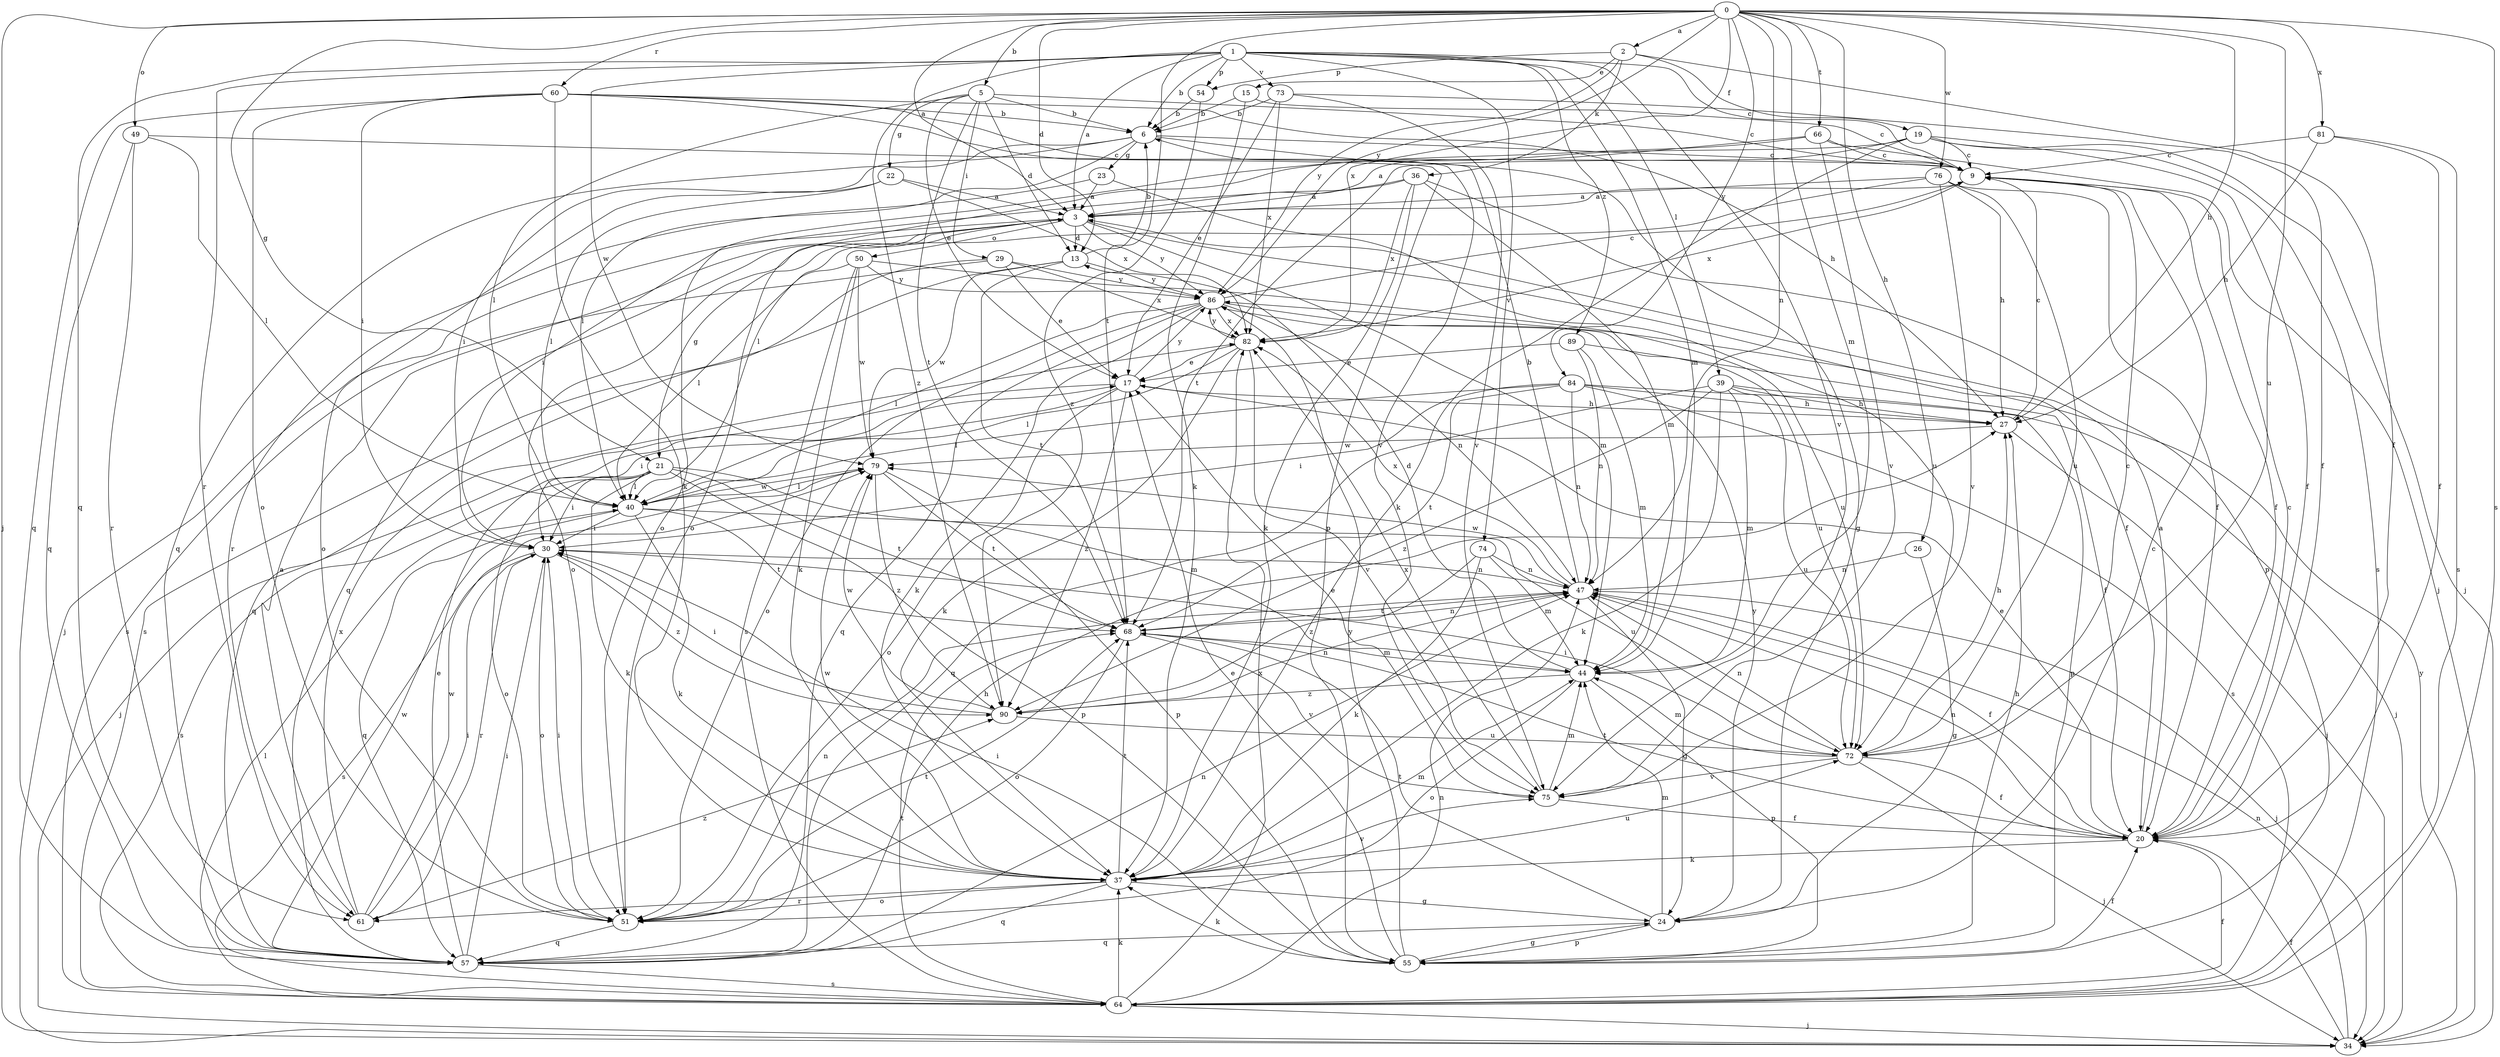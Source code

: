 strict digraph  {
0;
1;
2;
3;
5;
6;
9;
13;
15;
17;
19;
20;
21;
22;
23;
24;
26;
27;
29;
30;
34;
36;
37;
39;
40;
44;
47;
49;
50;
51;
54;
55;
57;
60;
61;
64;
66;
68;
72;
73;
74;
75;
76;
79;
81;
82;
84;
86;
89;
90;
0 -> 2  [label=a];
0 -> 3  [label=a];
0 -> 5  [label=b];
0 -> 13  [label=d];
0 -> 21  [label=g];
0 -> 26  [label=h];
0 -> 27  [label=h];
0 -> 34  [label=j];
0 -> 44  [label=m];
0 -> 47  [label=n];
0 -> 49  [label=o];
0 -> 60  [label=r];
0 -> 64  [label=s];
0 -> 66  [label=t];
0 -> 68  [label=t];
0 -> 72  [label=u];
0 -> 76  [label=w];
0 -> 81  [label=x];
0 -> 82  [label=x];
0 -> 84  [label=y];
0 -> 86  [label=y];
1 -> 3  [label=a];
1 -> 6  [label=b];
1 -> 9  [label=c];
1 -> 39  [label=l];
1 -> 44  [label=m];
1 -> 54  [label=p];
1 -> 57  [label=q];
1 -> 61  [label=r];
1 -> 73  [label=v];
1 -> 74  [label=v];
1 -> 75  [label=v];
1 -> 79  [label=w];
1 -> 89  [label=z];
1 -> 90  [label=z];
2 -> 15  [label=e];
2 -> 19  [label=f];
2 -> 20  [label=f];
2 -> 36  [label=k];
2 -> 54  [label=p];
2 -> 86  [label=y];
3 -> 13  [label=d];
3 -> 20  [label=f];
3 -> 21  [label=g];
3 -> 34  [label=j];
3 -> 44  [label=m];
3 -> 50  [label=o];
3 -> 51  [label=o];
3 -> 57  [label=q];
3 -> 86  [label=y];
5 -> 6  [label=b];
5 -> 9  [label=c];
5 -> 13  [label=d];
5 -> 17  [label=e];
5 -> 22  [label=g];
5 -> 29  [label=i];
5 -> 40  [label=l];
5 -> 68  [label=t];
6 -> 9  [label=c];
6 -> 23  [label=g];
6 -> 24  [label=g];
6 -> 30  [label=i];
6 -> 40  [label=l];
6 -> 57  [label=q];
9 -> 3  [label=a];
9 -> 20  [label=f];
9 -> 82  [label=x];
13 -> 6  [label=b];
13 -> 64  [label=s];
13 -> 68  [label=t];
13 -> 79  [label=w];
13 -> 86  [label=y];
15 -> 6  [label=b];
15 -> 9  [label=c];
15 -> 37  [label=k];
17 -> 27  [label=h];
17 -> 30  [label=i];
17 -> 34  [label=j];
17 -> 51  [label=o];
17 -> 86  [label=y];
17 -> 90  [label=z];
19 -> 9  [label=c];
19 -> 20  [label=f];
19 -> 34  [label=j];
19 -> 37  [label=k];
19 -> 51  [label=o];
19 -> 64  [label=s];
19 -> 68  [label=t];
20 -> 3  [label=a];
20 -> 9  [label=c];
20 -> 17  [label=e];
20 -> 37  [label=k];
20 -> 47  [label=n];
20 -> 68  [label=t];
21 -> 30  [label=i];
21 -> 37  [label=k];
21 -> 40  [label=l];
21 -> 44  [label=m];
21 -> 51  [label=o];
21 -> 55  [label=p];
21 -> 64  [label=s];
21 -> 68  [label=t];
22 -> 3  [label=a];
22 -> 40  [label=l];
22 -> 51  [label=o];
22 -> 82  [label=x];
23 -> 3  [label=a];
23 -> 61  [label=r];
23 -> 72  [label=u];
24 -> 9  [label=c];
24 -> 44  [label=m];
24 -> 55  [label=p];
24 -> 57  [label=q];
24 -> 68  [label=t];
24 -> 86  [label=y];
26 -> 24  [label=g];
26 -> 47  [label=n];
27 -> 9  [label=c];
27 -> 34  [label=j];
27 -> 79  [label=w];
29 -> 17  [label=e];
29 -> 57  [label=q];
29 -> 64  [label=s];
29 -> 82  [label=x];
29 -> 86  [label=y];
30 -> 47  [label=n];
30 -> 51  [label=o];
30 -> 61  [label=r];
30 -> 64  [label=s];
30 -> 90  [label=z];
34 -> 20  [label=f];
34 -> 47  [label=n];
34 -> 86  [label=y];
36 -> 3  [label=a];
36 -> 30  [label=i];
36 -> 37  [label=k];
36 -> 44  [label=m];
36 -> 55  [label=p];
36 -> 82  [label=x];
37 -> 24  [label=g];
37 -> 44  [label=m];
37 -> 51  [label=o];
37 -> 57  [label=q];
37 -> 61  [label=r];
37 -> 68  [label=t];
37 -> 72  [label=u];
37 -> 75  [label=v];
37 -> 79  [label=w];
39 -> 27  [label=h];
39 -> 37  [label=k];
39 -> 44  [label=m];
39 -> 55  [label=p];
39 -> 57  [label=q];
39 -> 72  [label=u];
39 -> 90  [label=z];
40 -> 30  [label=i];
40 -> 37  [label=k];
40 -> 57  [label=q];
40 -> 68  [label=t];
40 -> 72  [label=u];
40 -> 79  [label=w];
44 -> 13  [label=d];
44 -> 51  [label=o];
44 -> 55  [label=p];
44 -> 90  [label=z];
47 -> 6  [label=b];
47 -> 20  [label=f];
47 -> 24  [label=g];
47 -> 34  [label=j];
47 -> 68  [label=t];
47 -> 79  [label=w];
47 -> 82  [label=x];
49 -> 9  [label=c];
49 -> 40  [label=l];
49 -> 57  [label=q];
49 -> 61  [label=r];
50 -> 37  [label=k];
50 -> 40  [label=l];
50 -> 64  [label=s];
50 -> 72  [label=u];
50 -> 79  [label=w];
50 -> 86  [label=y];
51 -> 30  [label=i];
51 -> 47  [label=n];
51 -> 57  [label=q];
51 -> 68  [label=t];
54 -> 6  [label=b];
54 -> 90  [label=z];
55 -> 17  [label=e];
55 -> 20  [label=f];
55 -> 24  [label=g];
55 -> 27  [label=h];
55 -> 30  [label=i];
55 -> 37  [label=k];
55 -> 86  [label=y];
57 -> 17  [label=e];
57 -> 27  [label=h];
57 -> 30  [label=i];
57 -> 47  [label=n];
57 -> 64  [label=s];
57 -> 79  [label=w];
60 -> 6  [label=b];
60 -> 27  [label=h];
60 -> 30  [label=i];
60 -> 37  [label=k];
60 -> 51  [label=o];
60 -> 55  [label=p];
60 -> 57  [label=q];
60 -> 75  [label=v];
61 -> 3  [label=a];
61 -> 30  [label=i];
61 -> 79  [label=w];
61 -> 82  [label=x];
61 -> 90  [label=z];
64 -> 20  [label=f];
64 -> 34  [label=j];
64 -> 37  [label=k];
64 -> 40  [label=l];
64 -> 47  [label=n];
64 -> 68  [label=t];
64 -> 82  [label=x];
66 -> 3  [label=a];
66 -> 9  [label=c];
66 -> 34  [label=j];
66 -> 51  [label=o];
66 -> 75  [label=v];
68 -> 44  [label=m];
68 -> 47  [label=n];
68 -> 51  [label=o];
68 -> 75  [label=v];
72 -> 9  [label=c];
72 -> 20  [label=f];
72 -> 27  [label=h];
72 -> 30  [label=i];
72 -> 34  [label=j];
72 -> 44  [label=m];
72 -> 47  [label=n];
72 -> 75  [label=v];
73 -> 6  [label=b];
73 -> 17  [label=e];
73 -> 20  [label=f];
73 -> 75  [label=v];
73 -> 82  [label=x];
74 -> 37  [label=k];
74 -> 44  [label=m];
74 -> 47  [label=n];
74 -> 90  [label=z];
75 -> 17  [label=e];
75 -> 20  [label=f];
75 -> 44  [label=m];
75 -> 82  [label=x];
76 -> 3  [label=a];
76 -> 20  [label=f];
76 -> 27  [label=h];
76 -> 40  [label=l];
76 -> 72  [label=u];
76 -> 75  [label=v];
79 -> 40  [label=l];
79 -> 55  [label=p];
79 -> 68  [label=t];
79 -> 90  [label=z];
81 -> 9  [label=c];
81 -> 20  [label=f];
81 -> 27  [label=h];
81 -> 64  [label=s];
82 -> 17  [label=e];
82 -> 37  [label=k];
82 -> 40  [label=l];
82 -> 75  [label=v];
82 -> 86  [label=y];
84 -> 27  [label=h];
84 -> 30  [label=i];
84 -> 34  [label=j];
84 -> 40  [label=l];
84 -> 47  [label=n];
84 -> 64  [label=s];
84 -> 68  [label=t];
86 -> 9  [label=c];
86 -> 37  [label=k];
86 -> 40  [label=l];
86 -> 47  [label=n];
86 -> 51  [label=o];
86 -> 57  [label=q];
86 -> 72  [label=u];
86 -> 82  [label=x];
89 -> 17  [label=e];
89 -> 20  [label=f];
89 -> 44  [label=m];
89 -> 47  [label=n];
90 -> 30  [label=i];
90 -> 47  [label=n];
90 -> 72  [label=u];
90 -> 79  [label=w];
}
